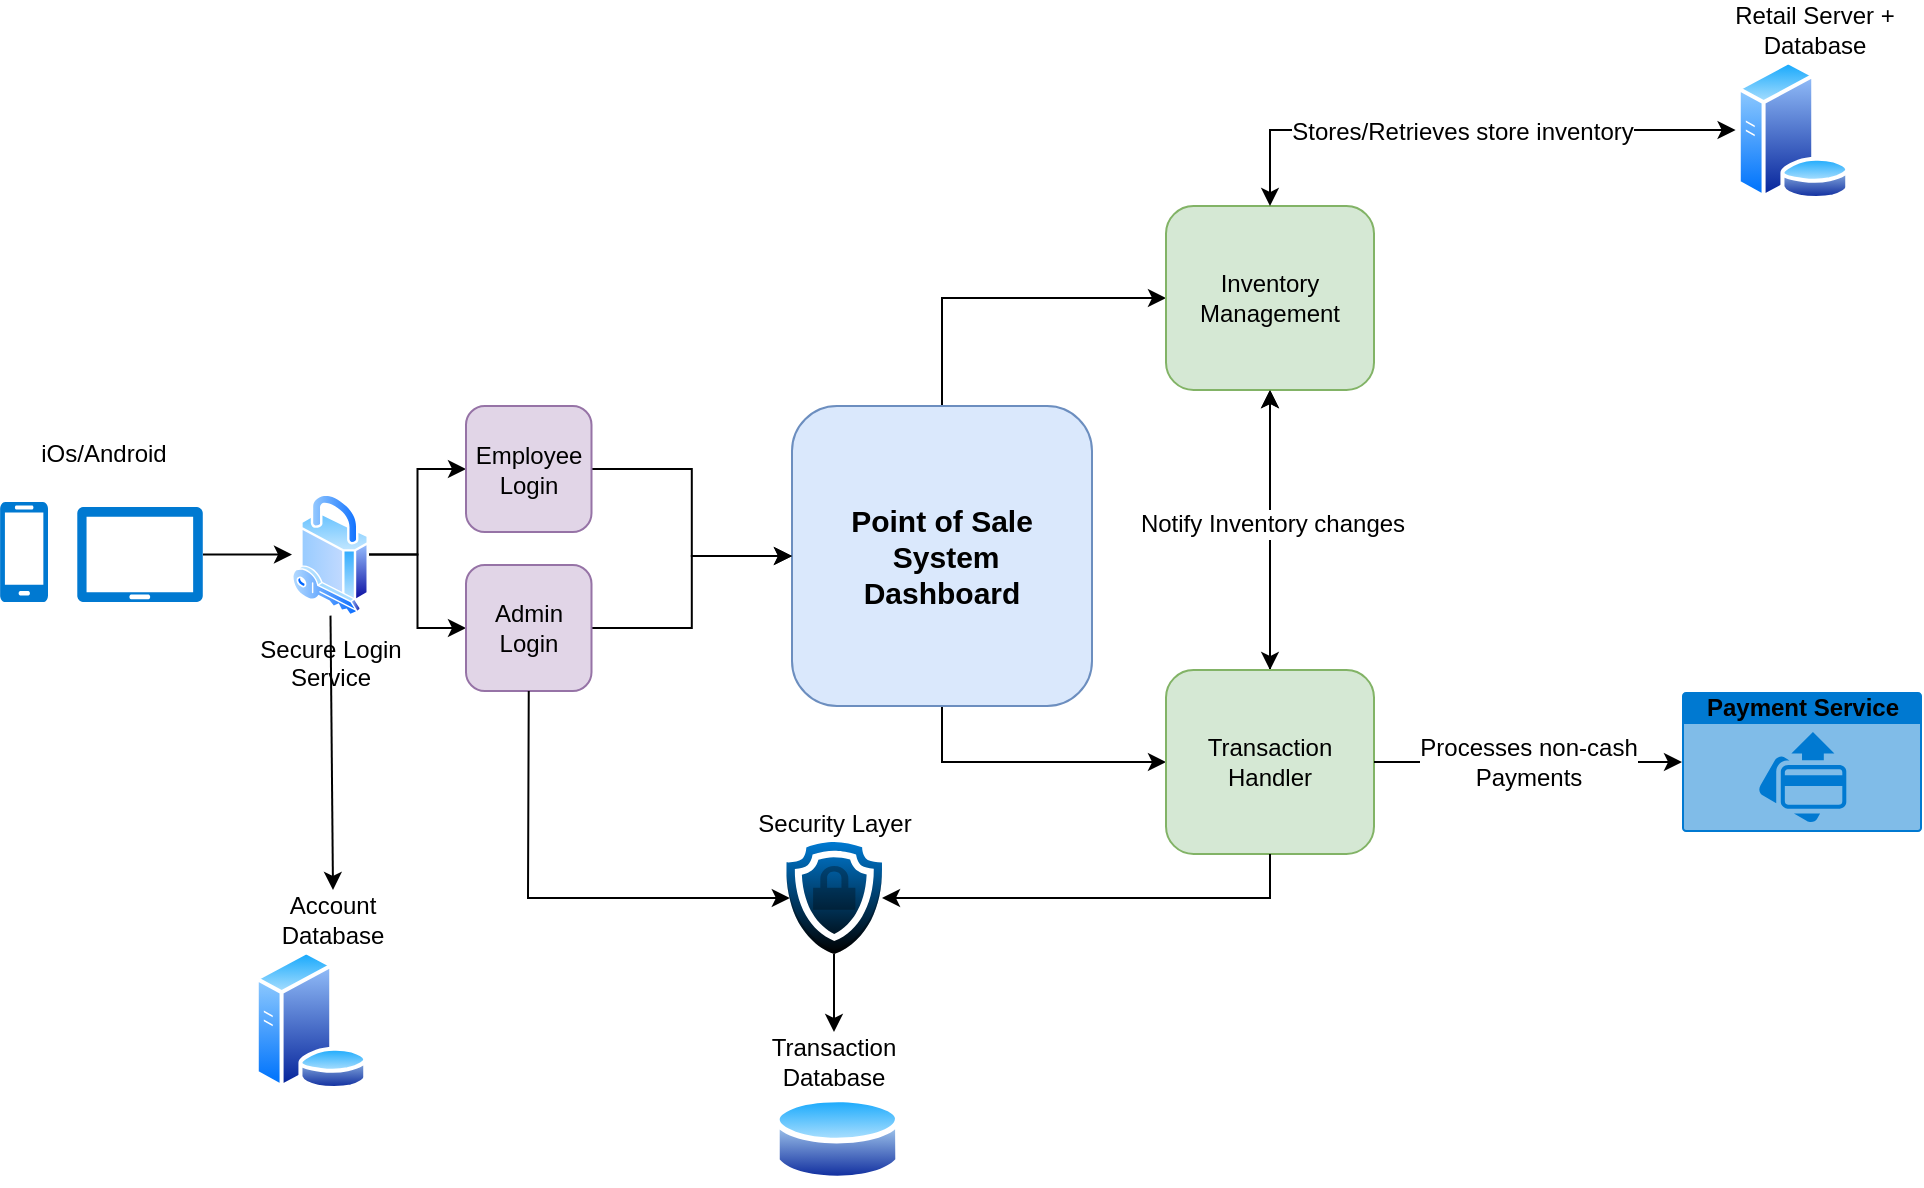 <mxfile border="50" scale="3" compressed="false" locked="false" version="24.7.16">
  <diagram name="Blank" id="YmL12bMKpDGza6XwsDPr">
    <mxGraphModel dx="2634" dy="746" grid="0" gridSize="10" guides="1" tooltips="1" connect="1" arrows="1" fold="1" page="0" pageScale="1" pageWidth="827" pageHeight="1169" background="none" math="1" shadow="0">
      <root>
        <mxCell id="X5NqExCQtvZxIxQ7pmgY-0" />
        <mxCell id="1" parent="X5NqExCQtvZxIxQ7pmgY-0" />
        <mxCell id="-SHZ4iqEtb3d0l1DBx0C-26" style="edgeStyle=orthogonalEdgeStyle;rounded=0;orthogonalLoop=1;jettySize=auto;html=1;entryX=0;entryY=0.5;entryDx=0;entryDy=0;fontFamily=Helvetica;fontSize=12;fontColor=default;exitX=0.5;exitY=0;exitDx=0;exitDy=0;" edge="1" parent="1" source="-SHZ4iqEtb3d0l1DBx0C-1" target="-SHZ4iqEtb3d0l1DBx0C-2">
          <mxGeometry relative="1" as="geometry" />
        </mxCell>
        <mxCell id="-SHZ4iqEtb3d0l1DBx0C-35" style="edgeStyle=orthogonalEdgeStyle;rounded=0;orthogonalLoop=1;jettySize=auto;html=1;entryX=0;entryY=0.5;entryDx=0;entryDy=0;fontFamily=Helvetica;fontSize=12;fontColor=default;exitX=0.5;exitY=1;exitDx=0;exitDy=0;" edge="1" parent="1" source="-SHZ4iqEtb3d0l1DBx0C-1" target="-SHZ4iqEtb3d0l1DBx0C-13">
          <mxGeometry relative="1" as="geometry" />
        </mxCell>
        <mxCell id="-SHZ4iqEtb3d0l1DBx0C-1" value="&lt;div&gt;&lt;font style=&quot;font-size: 15px;&quot;&gt;&lt;b&gt;Point of Sale&lt;/b&gt;&lt;/font&gt;&lt;/div&gt;&lt;div&gt;&lt;font style=&quot;font-size: 15px;&quot;&gt;&lt;b&gt;&amp;nbsp;System&lt;br&gt;Dashboard&lt;br&gt;&lt;/b&gt;&lt;/font&gt;&lt;/div&gt;" style="rounded=1;whiteSpace=wrap;html=1;shadow=0;glass=0;fillColor=#dae8fc;strokeColor=#6c8ebf;" vertex="1" parent="1">
          <mxGeometry x="-472" y="429" width="150" height="150" as="geometry" />
        </mxCell>
        <mxCell id="-SHZ4iqEtb3d0l1DBx0C-23" value="" style="edgeStyle=orthogonalEdgeStyle;rounded=0;orthogonalLoop=1;jettySize=auto;html=1;fontFamily=Helvetica;fontSize=12;fontColor=default;startArrow=classic;startFill=1;" edge="1" parent="1" source="-SHZ4iqEtb3d0l1DBx0C-2" target="-SHZ4iqEtb3d0l1DBx0C-13">
          <mxGeometry relative="1" as="geometry" />
        </mxCell>
        <mxCell id="-SHZ4iqEtb3d0l1DBx0C-2" value="Inventory Management" style="rounded=1;whiteSpace=wrap;html=1;fillColor=#d5e8d4;strokeColor=#82b366;" vertex="1" parent="1">
          <mxGeometry x="-285" y="329" width="104" height="92" as="geometry" />
        </mxCell>
        <mxCell id="-SHZ4iqEtb3d0l1DBx0C-10" value="" style="verticalLabelPosition=bottom;html=1;verticalAlign=top;align=center;strokeColor=none;fillColor=#0079D1;shape=mxgraph.azure.mobile;pointerEvents=1;" vertex="1" parent="1">
          <mxGeometry x="-868" y="477" width="24" height="50" as="geometry" />
        </mxCell>
        <mxCell id="-SHZ4iqEtb3d0l1DBx0C-27" value="" style="edgeStyle=orthogonalEdgeStyle;rounded=0;orthogonalLoop=1;jettySize=auto;html=1;fontFamily=Helvetica;fontSize=12;fontColor=default;entryX=0;entryY=0.5;entryDx=0;entryDy=0;" edge="1" parent="1" source="-SHZ4iqEtb3d0l1DBx0C-11" target="-SHZ4iqEtb3d0l1DBx0C-42">
          <mxGeometry relative="1" as="geometry">
            <mxPoint x="-726.0" y="451" as="targetPoint" />
          </mxGeometry>
        </mxCell>
        <mxCell id="-SHZ4iqEtb3d0l1DBx0C-11" value="" style="verticalLabelPosition=bottom;html=1;verticalAlign=top;align=center;strokeColor=none;fillColor=#0079D1;shape=mxgraph.azure.tablet;pointerEvents=1;gradientColor=none;" vertex="1" parent="1">
          <mxGeometry x="-829.5" y="479.5" width="63" height="47.5" as="geometry" />
        </mxCell>
        <mxCell id="-SHZ4iqEtb3d0l1DBx0C-12" value="iOs/Android" style="text;html=1;align=center;verticalAlign=middle;whiteSpace=wrap;rounded=0;" vertex="1" parent="1">
          <mxGeometry x="-868" y="438" width="103.5" height="30" as="geometry" />
        </mxCell>
        <mxCell id="-SHZ4iqEtb3d0l1DBx0C-30" value="" style="edgeStyle=orthogonalEdgeStyle;rounded=0;orthogonalLoop=1;jettySize=auto;html=1;fontFamily=Helvetica;fontSize=12;fontColor=default;" edge="1" parent="1" source="-SHZ4iqEtb3d0l1DBx0C-13" target="-SHZ4iqEtb3d0l1DBx0C-2">
          <mxGeometry relative="1" as="geometry" />
        </mxCell>
        <mxCell id="-SHZ4iqEtb3d0l1DBx0C-61" value="Notify Inventory changes" style="edgeLabel;html=1;align=center;verticalAlign=middle;resizable=0;points=[];pointerEvents=1;fontFamily=Helvetica;fontSize=12;fontColor=default;fillColor=#0079D1;gradientColor=none;" vertex="1" connectable="0" parent="-SHZ4iqEtb3d0l1DBx0C-30">
          <mxGeometry x="0.043" y="-1" relative="1" as="geometry">
            <mxPoint as="offset" />
          </mxGeometry>
        </mxCell>
        <mxCell id="-SHZ4iqEtb3d0l1DBx0C-13" value="Transaction Handler" style="rounded=1;whiteSpace=wrap;html=1;fillColor=#d5e8d4;strokeColor=#82b366;" vertex="1" parent="1">
          <mxGeometry x="-285" y="561" width="104" height="92" as="geometry" />
        </mxCell>
        <mxCell id="-SHZ4iqEtb3d0l1DBx0C-22" value="" style="edgeStyle=orthogonalEdgeStyle;rounded=0;orthogonalLoop=1;jettySize=auto;html=1;fontFamily=Helvetica;fontSize=12;fontColor=default;startArrow=classic;startFill=1;exitX=0;exitY=0.5;exitDx=0;exitDy=0;" edge="1" parent="1" source="-SHZ4iqEtb3d0l1DBx0C-40" target="-SHZ4iqEtb3d0l1DBx0C-2">
          <mxGeometry relative="1" as="geometry" />
        </mxCell>
        <mxCell id="-SHZ4iqEtb3d0l1DBx0C-33" value="Stores/Retrieves store inventory" style="edgeLabel;html=1;align=center;verticalAlign=middle;resizable=0;points=[];pointerEvents=1;fontFamily=Helvetica;fontSize=12;fontColor=default;fillColor=#0079D1;gradientColor=none;" vertex="1" connectable="0" parent="-SHZ4iqEtb3d0l1DBx0C-22">
          <mxGeometry x="0.01" relative="1" as="geometry">
            <mxPoint y="1" as="offset" />
          </mxGeometry>
        </mxCell>
        <mxCell id="-SHZ4iqEtb3d0l1DBx0C-20" value="" style="group" vertex="1" connectable="0" parent="1">
          <mxGeometry x="-27" y="565" width="120" height="77" as="geometry" />
        </mxCell>
        <object label="&lt;font face=&quot;Times New Roman&quot; color=&quot;#000000&quot;&gt;Payment&lt;/font&gt;" PaymentService="" id="-SHZ4iqEtb3d0l1DBx0C-14">
          <mxCell style="html=1;whiteSpace=wrap;strokeColor=none;fillColor=#0079D1;labelPosition=center;verticalLabelPosition=middle;verticalAlign=top;align=center;fontSize=0;outlineConnect=0;spacingTop=-6;fontColor=#FFFFFF;sketch=0;shape=mxgraph.sitemap.payment;" vertex="1" parent="-SHZ4iqEtb3d0l1DBx0C-20">
            <mxGeometry y="7" width="120" height="70" as="geometry" />
          </mxCell>
        </object>
        <mxCell id="-SHZ4iqEtb3d0l1DBx0C-19" value="Payment Service" style="text;html=1;align=center;verticalAlign=middle;whiteSpace=wrap;rounded=0;fontFamily=Helvetica;fontSize=12;fontColor=default;fontStyle=1" vertex="1" parent="-SHZ4iqEtb3d0l1DBx0C-20">
          <mxGeometry x="6.5" width="107" height="30" as="geometry" />
        </mxCell>
        <mxCell id="-SHZ4iqEtb3d0l1DBx0C-21" value="Processes non-cash&lt;br&gt; Payments" style="edgeStyle=orthogonalEdgeStyle;rounded=0;orthogonalLoop=1;jettySize=auto;html=1;fontFamily=Helvetica;fontSize=12;fontColor=default;" edge="1" parent="1" source="-SHZ4iqEtb3d0l1DBx0C-13" target="-SHZ4iqEtb3d0l1DBx0C-14">
          <mxGeometry relative="1" as="geometry" />
        </mxCell>
        <mxCell id="-SHZ4iqEtb3d0l1DBx0C-41" value="" style="group" vertex="1" connectable="0" parent="1">
          <mxGeometry x="-7" y="226" width="93" height="100" as="geometry" />
        </mxCell>
        <mxCell id="-SHZ4iqEtb3d0l1DBx0C-40" value="" style="image;aspect=fixed;perimeter=ellipsePerimeter;html=1;align=center;shadow=0;dashed=0;spacingTop=3;image=img/lib/active_directory/database_server.svg;pointerEvents=1;verticalAlign=top;fontFamily=Helvetica;fontSize=12;fontColor=default;fillColor=#0079D1;gradientColor=none;" vertex="1" parent="-SHZ4iqEtb3d0l1DBx0C-41">
          <mxGeometry x="6.8" y="30" width="57.4" height="70" as="geometry" />
        </mxCell>
        <mxCell id="-SHZ4iqEtb3d0l1DBx0C-17" value="Retail Server + Database" style="text;html=1;align=center;verticalAlign=middle;whiteSpace=wrap;rounded=0;" vertex="1" parent="-SHZ4iqEtb3d0l1DBx0C-41">
          <mxGeometry width="93" height="30" as="geometry" />
        </mxCell>
        <mxCell id="-SHZ4iqEtb3d0l1DBx0C-48" value="" style="edgeStyle=orthogonalEdgeStyle;rounded=0;orthogonalLoop=1;jettySize=auto;html=1;fontFamily=Helvetica;fontSize=12;fontColor=default;entryX=0;entryY=0.5;entryDx=0;entryDy=0;" edge="1" parent="1" source="-SHZ4iqEtb3d0l1DBx0C-42" target="-SHZ4iqEtb3d0l1DBx0C-46">
          <mxGeometry relative="1" as="geometry" />
        </mxCell>
        <mxCell id="-SHZ4iqEtb3d0l1DBx0C-49" value="" style="edgeStyle=orthogonalEdgeStyle;rounded=0;orthogonalLoop=1;jettySize=auto;html=1;fontFamily=Helvetica;fontSize=12;fontColor=default;" edge="1" parent="1" source="-SHZ4iqEtb3d0l1DBx0C-42" target="-SHZ4iqEtb3d0l1DBx0C-47">
          <mxGeometry relative="1" as="geometry" />
        </mxCell>
        <mxCell id="-SHZ4iqEtb3d0l1DBx0C-42" value="&lt;div&gt;Secure Login&lt;br&gt; Service&lt;/div&gt;&lt;div&gt;&lt;br&gt;&lt;/div&gt;" style="image;aspect=fixed;perimeter=ellipsePerimeter;html=1;align=center;shadow=0;dashed=0;spacingTop=3;image=img/lib/active_directory/security.svg;pointerEvents=1;verticalAlign=top;fontFamily=Helvetica;fontSize=12;fontColor=default;fillColor=#0079D1;gradientColor=none;" vertex="1" parent="1">
          <mxGeometry x="-722" y="472.7" width="38.5" height="61.11" as="geometry" />
        </mxCell>
        <mxCell id="-SHZ4iqEtb3d0l1DBx0C-50" value="" style="edgeStyle=orthogonalEdgeStyle;rounded=0;orthogonalLoop=1;jettySize=auto;html=1;fontFamily=Helvetica;fontSize=12;fontColor=default;" edge="1" parent="1" source="-SHZ4iqEtb3d0l1DBx0C-46" target="-SHZ4iqEtb3d0l1DBx0C-1">
          <mxGeometry relative="1" as="geometry" />
        </mxCell>
        <mxCell id="-SHZ4iqEtb3d0l1DBx0C-46" value="Admin&lt;br&gt;&lt;div&gt;Login&lt;/div&gt;" style="rounded=1;whiteSpace=wrap;html=1;fillColor=#e1d5e7;strokeColor=#9673a6;" vertex="1" parent="1">
          <mxGeometry x="-635" y="508.5" width="62.75" height="63" as="geometry" />
        </mxCell>
        <mxCell id="-SHZ4iqEtb3d0l1DBx0C-51" value="" style="edgeStyle=orthogonalEdgeStyle;rounded=0;orthogonalLoop=1;jettySize=auto;html=1;fontFamily=Helvetica;fontSize=12;fontColor=default;" edge="1" parent="1" source="-SHZ4iqEtb3d0l1DBx0C-47" target="-SHZ4iqEtb3d0l1DBx0C-1">
          <mxGeometry relative="1" as="geometry" />
        </mxCell>
        <mxCell id="-SHZ4iqEtb3d0l1DBx0C-47" value="Employee&lt;br&gt;&lt;div&gt;Login&lt;/div&gt;" style="rounded=1;whiteSpace=wrap;html=1;fillColor=#e1d5e7;strokeColor=#9673a6;" vertex="1" parent="1">
          <mxGeometry x="-635" y="429" width="62.75" height="63" as="geometry" />
        </mxCell>
        <mxCell id="-SHZ4iqEtb3d0l1DBx0C-58" value="" style="endArrow=classic;html=1;rounded=0;fontFamily=Helvetica;fontSize=12;fontColor=default;entryX=0.04;entryY=0.5;entryDx=0;entryDy=0;exitX=0.5;exitY=1;exitDx=0;exitDy=0;entryPerimeter=0;" edge="1" parent="1" source="-SHZ4iqEtb3d0l1DBx0C-46" target="-SHZ4iqEtb3d0l1DBx0C-64">
          <mxGeometry width="50" height="50" relative="1" as="geometry">
            <mxPoint x="-537" y="740" as="sourcePoint" />
            <mxPoint x="-487" y="690" as="targetPoint" />
            <Array as="points">
              <mxPoint x="-604" y="675" />
            </Array>
          </mxGeometry>
        </mxCell>
        <mxCell id="-SHZ4iqEtb3d0l1DBx0C-66" value="" style="edgeStyle=orthogonalEdgeStyle;rounded=0;orthogonalLoop=1;jettySize=auto;html=1;fontFamily=Helvetica;fontSize=12;fontColor=default;" edge="1" parent="1" source="-SHZ4iqEtb3d0l1DBx0C-64" target="-SHZ4iqEtb3d0l1DBx0C-38">
          <mxGeometry relative="1" as="geometry" />
        </mxCell>
        <mxCell id="-SHZ4iqEtb3d0l1DBx0C-64" value="" style="outlineConnect=0;dashed=0;verticalLabelPosition=bottom;verticalAlign=top;align=center;html=1;shape=mxgraph.aws3.ssl_padlock;fillColor=#0079D1;gradientColor=default;pointerEvents=1;fontFamily=Helvetica;fontSize=12;fontColor=default;" vertex="1" parent="1">
          <mxGeometry x="-475" y="647" width="48" height="56" as="geometry" />
        </mxCell>
        <mxCell id="-SHZ4iqEtb3d0l1DBx0C-67" value="" style="endArrow=classic;html=1;rounded=0;fontFamily=Helvetica;fontSize=12;fontColor=default;exitX=0.5;exitY=1;exitDx=0;exitDy=0;" edge="1" parent="1" source="-SHZ4iqEtb3d0l1DBx0C-13" target="-SHZ4iqEtb3d0l1DBx0C-64">
          <mxGeometry width="50" height="50" relative="1" as="geometry">
            <mxPoint x="-356" y="643" as="sourcePoint" />
            <mxPoint x="-306" y="593" as="targetPoint" />
            <Array as="points">
              <mxPoint x="-233" y="675" />
            </Array>
          </mxGeometry>
        </mxCell>
        <mxCell id="-SHZ4iqEtb3d0l1DBx0C-68" value="Security Layer" style="text;whiteSpace=wrap;html=1;fontFamily=Helvetica;fontSize=12;fontColor=default;align=center;" vertex="1" parent="1">
          <mxGeometry x="-502.39" y="624" width="102.79" height="41" as="geometry" />
        </mxCell>
        <mxCell id="-SHZ4iqEtb3d0l1DBx0C-73" value="" style="group" vertex="1" connectable="0" parent="1">
          <mxGeometry x="-481" y="742" width="63.51" height="77" as="geometry" />
        </mxCell>
        <mxCell id="-SHZ4iqEtb3d0l1DBx0C-38" value="Transaction&lt;br&gt;Database" style="text;html=1;align=center;verticalAlign=middle;whiteSpace=wrap;rounded=0;container=0;" vertex="1" parent="-SHZ4iqEtb3d0l1DBx0C-73">
          <mxGeometry width="60" height="30" as="geometry" />
        </mxCell>
        <mxCell id="-SHZ4iqEtb3d0l1DBx0C-72" value="" style="image;aspect=fixed;perimeter=ellipsePerimeter;html=1;align=center;shadow=0;dashed=0;spacingTop=3;image=img/lib/active_directory/database.svg;pointerEvents=1;verticalAlign=top;fontFamily=Helvetica;fontSize=12;fontColor=default;fillColor=#0079D1;gradientColor=none;" vertex="1" parent="-SHZ4iqEtb3d0l1DBx0C-73">
          <mxGeometry y="30" width="63.51" height="47" as="geometry" />
        </mxCell>
        <mxCell id="-SHZ4iqEtb3d0l1DBx0C-74" value="" style="group" vertex="1" connectable="0" parent="1">
          <mxGeometry x="-748" y="671" width="93" height="100" as="geometry" />
        </mxCell>
        <mxCell id="-SHZ4iqEtb3d0l1DBx0C-75" value="" style="image;aspect=fixed;perimeter=ellipsePerimeter;html=1;align=center;shadow=0;dashed=0;spacingTop=3;image=img/lib/active_directory/database_server.svg;pointerEvents=1;verticalAlign=top;fontFamily=Helvetica;fontSize=12;fontColor=default;fillColor=#0079D1;gradientColor=none;" vertex="1" parent="-SHZ4iqEtb3d0l1DBx0C-74">
          <mxGeometry x="6.8" y="30" width="57.4" height="70" as="geometry" />
        </mxCell>
        <mxCell id="-SHZ4iqEtb3d0l1DBx0C-76" value="Account Database" style="text;html=1;align=center;verticalAlign=middle;whiteSpace=wrap;rounded=0;" vertex="1" parent="-SHZ4iqEtb3d0l1DBx0C-74">
          <mxGeometry width="93" height="30" as="geometry" />
        </mxCell>
        <mxCell id="-SHZ4iqEtb3d0l1DBx0C-77" value="" style="endArrow=classic;html=1;rounded=0;fontFamily=Helvetica;fontSize=12;fontColor=default;entryX=0.5;entryY=0;entryDx=0;entryDy=0;exitX=0.5;exitY=1;exitDx=0;exitDy=0;" edge="1" parent="1" source="-SHZ4iqEtb3d0l1DBx0C-42" target="-SHZ4iqEtb3d0l1DBx0C-76">
          <mxGeometry width="50" height="50" relative="1" as="geometry">
            <mxPoint x="-1053" y="699" as="sourcePoint" />
            <mxPoint x="-1003" y="649" as="targetPoint" />
          </mxGeometry>
        </mxCell>
      </root>
    </mxGraphModel>
  </diagram>
</mxfile>
